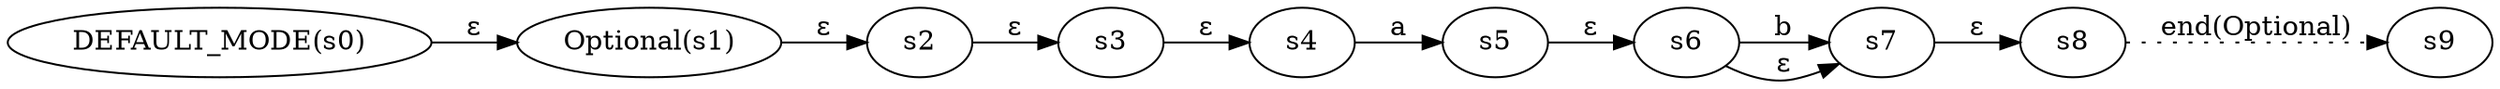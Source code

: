 digraph ATN {
  rankdir=LR;

  "DEFAULT_MODE(s0)" -> "Optional(s1)" [label=ε]
  "Optional(s1)" -> s2 [label=ε]
  s2 -> s3 [label=ε]
  s3 -> s4 [label=ε]
  s4 -> s5 [label=a]
  s5 -> s6 [label=ε]
  s6 -> s7 [label=b]
  s7 -> s8 [label=ε]
  s8 -> s9 [label="end(Optional)", style=dotted]
  s6 -> s7 [label=ε]
}